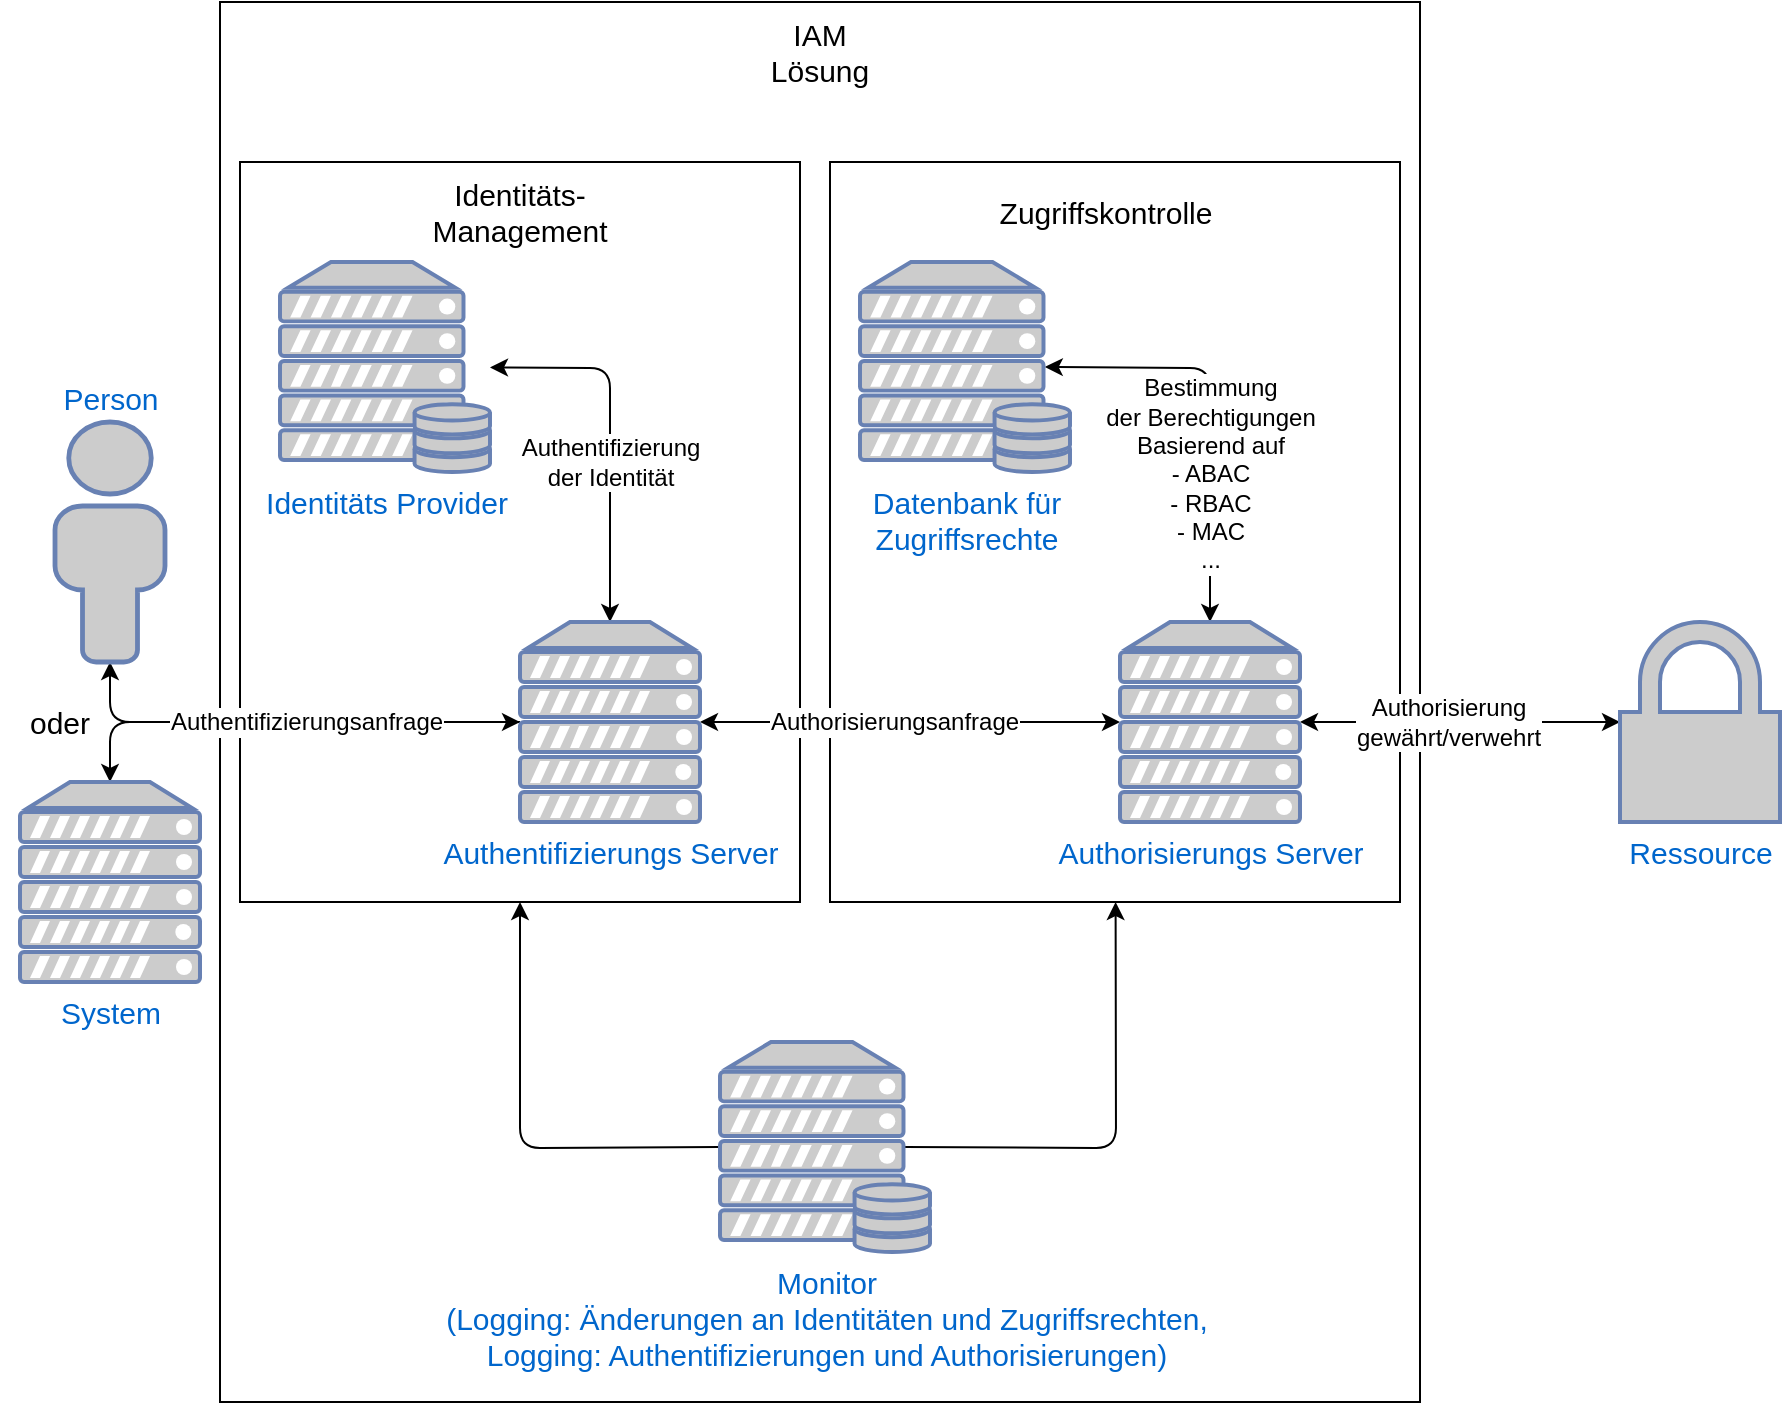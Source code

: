 <mxfile>
    <diagram id="BsvVBIaZIG0mXHhO_bms" name="Page-1">
        <mxGraphModel dx="1044" dy="1475" grid="1" gridSize="10" guides="1" tooltips="1" connect="1" arrows="1" fold="1" page="1" pageScale="1" pageWidth="850" pageHeight="1100" math="0" shadow="0">
            <root>
                <mxCell id="0"/>
                <mxCell id="1" parent="0"/>
                <mxCell id="45" value="" style="verticalLabelPosition=bottom;verticalAlign=top;html=1;shape=mxgraph.basic.rect;fillColor2=none;strokeWidth=1;size=20;indent=5;fontSize=12;" vertex="1" parent="1">
                    <mxGeometry x="240" y="-50" width="600" height="700" as="geometry"/>
                </mxCell>
                <mxCell id="43" style="edgeStyle=none;html=1;entryX=0.88;entryY=0.5;entryDx=0;entryDy=0;entryPerimeter=0;fontSize=12;startArrow=classic;startFill=1;endArrow=none;endFill=0;" edge="1" parent="1" source="39" target="35">
                    <mxGeometry relative="1" as="geometry">
                        <Array as="points">
                            <mxPoint x="688" y="523"/>
                        </Array>
                    </mxGeometry>
                </mxCell>
                <mxCell id="39" value="" style="rounded=0;whiteSpace=wrap;html=1;fontSize=12;" vertex="1" parent="1">
                    <mxGeometry x="545" y="30" width="285" height="370" as="geometry"/>
                </mxCell>
                <mxCell id="42" style="edgeStyle=none;html=1;entryX=0;entryY=0.5;entryDx=0;entryDy=0;entryPerimeter=0;fontSize=12;startArrow=classic;startFill=1;endArrow=none;endFill=0;" edge="1" parent="1" source="37" target="35">
                    <mxGeometry relative="1" as="geometry">
                        <Array as="points">
                            <mxPoint x="390" y="523"/>
                        </Array>
                    </mxGeometry>
                </mxCell>
                <mxCell id="37" value="" style="rounded=0;whiteSpace=wrap;html=1;fontSize=12;" vertex="1" parent="1">
                    <mxGeometry x="250" y="30" width="280" height="370" as="geometry"/>
                </mxCell>
                <mxCell id="25" style="edgeStyle=none;html=1;entryX=0;entryY=0.5;entryDx=0;entryDy=0;entryPerimeter=0;startArrow=classic;startFill=1;" edge="1" parent="1" source="4" target="9">
                    <mxGeometry relative="1" as="geometry">
                        <Array as="points">
                            <mxPoint x="185" y="310"/>
                        </Array>
                    </mxGeometry>
                </mxCell>
                <mxCell id="4" value="Person" style="fontColor=#0066CC;verticalAlign=bottom;verticalLabelPosition=top;labelPosition=center;align=center;html=1;outlineConnect=0;fillColor=#CCCCCC;strokeColor=#6881B3;gradientColor=none;gradientDirection=north;strokeWidth=2;shape=mxgraph.networks.user_male;horizontal=1;fontSize=15;" vertex="1" parent="1">
                    <mxGeometry x="157.5" y="160" width="55" height="120" as="geometry"/>
                </mxCell>
                <mxCell id="28" style="edgeStyle=none;html=1;entryX=0;entryY=0.5;entryDx=0;entryDy=0;entryPerimeter=0;startArrow=classic;startFill=1;endArrow=none;endFill=0;" edge="1" parent="1" source="5" target="9">
                    <mxGeometry relative="1" as="geometry">
                        <Array as="points">
                            <mxPoint x="185" y="310"/>
                        </Array>
                    </mxGeometry>
                </mxCell>
                <mxCell id="36" value="Authentifizierungsanfrage" style="edgeLabel;html=1;align=center;verticalAlign=middle;resizable=0;points=[];fontSize=12;" vertex="1" connectable="0" parent="28">
                    <mxGeometry x="-0.082" y="2" relative="1" as="geometry">
                        <mxPoint x="20" y="2" as="offset"/>
                    </mxGeometry>
                </mxCell>
                <mxCell id="5" value="System" style="fontColor=#0066CC;verticalAlign=top;verticalLabelPosition=bottom;labelPosition=center;align=center;html=1;outlineConnect=0;fillColor=#CCCCCC;strokeColor=#6881B3;gradientColor=none;gradientDirection=north;strokeWidth=2;shape=mxgraph.networks.server;fontSize=15;" vertex="1" parent="1">
                    <mxGeometry x="140" y="340" width="90" height="100" as="geometry"/>
                </mxCell>
                <mxCell id="16" style="edgeStyle=none;html=1;entryX=0.5;entryY=0;entryDx=0;entryDy=0;entryPerimeter=0;startArrow=classic;startFill=1;" edge="1" parent="1" source="7" target="9">
                    <mxGeometry relative="1" as="geometry">
                        <Array as="points">
                            <mxPoint x="435" y="133"/>
                        </Array>
                    </mxGeometry>
                </mxCell>
                <mxCell id="18" value="Authentifizierung&lt;br style=&quot;font-size: 12px;&quot;&gt;der Identität" style="edgeLabel;html=1;align=center;verticalAlign=middle;resizable=0;points=[];fontSize=12;" vertex="1" connectable="0" parent="16">
                    <mxGeometry x="0.076" y="1" relative="1" as="geometry">
                        <mxPoint x="-1" y="6" as="offset"/>
                    </mxGeometry>
                </mxCell>
                <mxCell id="7" value="Identitäts Provider" style="fontColor=#0066CC;verticalAlign=top;verticalLabelPosition=bottom;labelPosition=center;align=center;html=1;outlineConnect=0;fillColor=#CCCCCC;strokeColor=#6881B3;gradientColor=none;gradientDirection=north;strokeWidth=2;shape=mxgraph.networks.server_storage;fontSize=15;" vertex="1" parent="1">
                    <mxGeometry x="270" y="80" width="105" height="105" as="geometry"/>
                </mxCell>
                <mxCell id="14" style="edgeStyle=none;html=1;entryX=0.5;entryY=0;entryDx=0;entryDy=0;entryPerimeter=0;startArrow=classic;startFill=1;exitX=0.88;exitY=0.5;exitDx=0;exitDy=0;exitPerimeter=0;" edge="1" parent="1" source="8" target="10">
                    <mxGeometry relative="1" as="geometry">
                        <Array as="points">
                            <mxPoint x="735" y="133"/>
                        </Array>
                    </mxGeometry>
                </mxCell>
                <mxCell id="15" value="Bestimmung&lt;br style=&quot;font-size: 12px;&quot;&gt;der Berechtigungen&lt;br style=&quot;font-size: 12px;&quot;&gt;Basierend auf&lt;br style=&quot;font-size: 12px;&quot;&gt;- ABAC&lt;br style=&quot;font-size: 12px;&quot;&gt;- RBAC&lt;br style=&quot;font-size: 12px;&quot;&gt;- MAC&lt;br&gt;..." style="edgeLabel;html=1;align=center;verticalAlign=middle;resizable=0;points=[];fontSize=12;" vertex="1" connectable="0" parent="14">
                    <mxGeometry x="-0.127" relative="1" as="geometry">
                        <mxPoint y="44" as="offset"/>
                    </mxGeometry>
                </mxCell>
                <mxCell id="8" value="Datenbank für&lt;br style=&quot;font-size: 15px;&quot;&gt;Zugriffsrechte" style="fontColor=#0066CC;verticalAlign=top;verticalLabelPosition=bottom;labelPosition=center;align=center;html=1;outlineConnect=0;fillColor=#CCCCCC;strokeColor=#6881B3;gradientColor=none;gradientDirection=north;strokeWidth=2;shape=mxgraph.networks.server_storage;fontSize=15;" vertex="1" parent="1">
                    <mxGeometry x="560" y="80" width="105" height="105" as="geometry"/>
                </mxCell>
                <mxCell id="21" style="edgeStyle=none;html=1;entryX=0;entryY=0.5;entryDx=0;entryDy=0;entryPerimeter=0;startArrow=classic;startFill=1;" edge="1" parent="1" source="9" target="10">
                    <mxGeometry relative="1" as="geometry"/>
                </mxCell>
                <mxCell id="22" value="Authorisierungsanfrage" style="edgeLabel;html=1;align=center;verticalAlign=middle;resizable=0;points=[];fontSize=12;" vertex="1" connectable="0" parent="21">
                    <mxGeometry x="-0.237" y="3" relative="1" as="geometry">
                        <mxPoint x="17" y="3" as="offset"/>
                    </mxGeometry>
                </mxCell>
                <mxCell id="9" value="&lt;font style=&quot;font-size: 15px;&quot;&gt;Authentifizierungs Server&lt;/font&gt;" style="fontColor=#0066CC;verticalAlign=top;verticalLabelPosition=bottom;labelPosition=center;align=center;html=1;outlineConnect=0;fillColor=#CCCCCC;strokeColor=#6881B3;gradientColor=none;gradientDirection=north;strokeWidth=2;shape=mxgraph.networks.server;" vertex="1" parent="1">
                    <mxGeometry x="390" y="260" width="90" height="100" as="geometry"/>
                </mxCell>
                <mxCell id="19" style="edgeStyle=none;html=1;entryX=0;entryY=0.5;entryDx=0;entryDy=0;entryPerimeter=0;startArrow=classic;startFill=1;" edge="1" parent="1" source="10" target="13">
                    <mxGeometry relative="1" as="geometry"/>
                </mxCell>
                <mxCell id="20" value="Authorisierung&lt;br style=&quot;font-size: 12px;&quot;&gt;gewährt/verwehrt" style="edgeLabel;html=1;align=center;verticalAlign=middle;resizable=0;points=[];fontSize=12;" vertex="1" connectable="0" parent="19">
                    <mxGeometry x="-0.32" y="-2" relative="1" as="geometry">
                        <mxPoint x="19" y="-2" as="offset"/>
                    </mxGeometry>
                </mxCell>
                <mxCell id="10" value="&lt;font style=&quot;font-size: 15px;&quot;&gt;Authorisierungs Server&lt;/font&gt;" style="fontColor=#0066CC;verticalAlign=top;verticalLabelPosition=bottom;labelPosition=center;align=center;html=1;outlineConnect=0;fillColor=#CCCCCC;strokeColor=#6881B3;gradientColor=none;gradientDirection=north;strokeWidth=2;shape=mxgraph.networks.server;" vertex="1" parent="1">
                    <mxGeometry x="690" y="260" width="90" height="100" as="geometry"/>
                </mxCell>
                <mxCell id="13" value="Ressource" style="fontColor=#0066CC;verticalAlign=top;verticalLabelPosition=bottom;labelPosition=center;align=center;html=1;outlineConnect=0;fillColor=#CCCCCC;strokeColor=#6881B3;gradientColor=none;gradientDirection=north;strokeWidth=2;shape=mxgraph.networks.secured;fontSize=15;" vertex="1" parent="1">
                    <mxGeometry x="940" y="260" width="80" height="100" as="geometry"/>
                </mxCell>
                <mxCell id="32" value="oder" style="text;html=1;strokeColor=none;fillColor=none;align=center;verticalAlign=middle;whiteSpace=wrap;rounded=0;fontSize=15;" vertex="1" parent="1">
                    <mxGeometry x="130" y="295" width="60" height="30" as="geometry"/>
                </mxCell>
                <mxCell id="35" value="&lt;font style=&quot;font-size: 15px;&quot;&gt;Monitor&lt;br&gt;(Logging: Änderungen an Identitäten und Zugriffsrechten,&lt;br&gt;Logging: Authentifizierungen und Authorisierungen)&lt;/font&gt;" style="fontColor=#0066CC;verticalAlign=top;verticalLabelPosition=bottom;labelPosition=center;align=center;html=1;outlineConnect=0;fillColor=#CCCCCC;strokeColor=#6881B3;gradientColor=none;gradientDirection=north;strokeWidth=2;shape=mxgraph.networks.server_storage;" vertex="1" parent="1">
                    <mxGeometry x="490" y="470" width="105" height="105" as="geometry"/>
                </mxCell>
                <mxCell id="40" value="Identitäts- Management" style="text;html=1;strokeColor=none;fillColor=none;align=center;verticalAlign=middle;whiteSpace=wrap;rounded=0;fontSize=15;" vertex="1" parent="1">
                    <mxGeometry x="360" y="40" width="60" height="30" as="geometry"/>
                </mxCell>
                <mxCell id="41" value="Zugriffskontrolle" style="text;html=1;strokeColor=none;fillColor=none;align=center;verticalAlign=middle;whiteSpace=wrap;rounded=0;fontSize=15;" vertex="1" parent="1">
                    <mxGeometry x="652.5" y="40" width="60" height="30" as="geometry"/>
                </mxCell>
                <mxCell id="46" value="IAM Lösung" style="text;html=1;strokeColor=none;fillColor=none;align=center;verticalAlign=middle;whiteSpace=wrap;rounded=0;fontSize=15;" vertex="1" parent="1">
                    <mxGeometry x="510" y="-40" width="60" height="30" as="geometry"/>
                </mxCell>
            </root>
        </mxGraphModel>
    </diagram>
</mxfile>